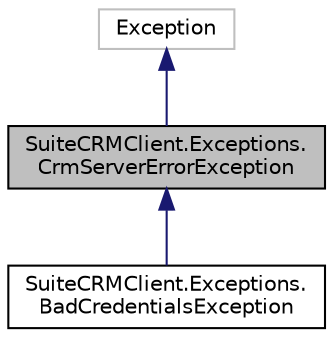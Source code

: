 digraph "SuiteCRMClient.Exceptions.CrmServerErrorException"
{
  edge [fontname="Helvetica",fontsize="10",labelfontname="Helvetica",labelfontsize="10"];
  node [fontname="Helvetica",fontsize="10",shape=record];
  Node0 [label="SuiteCRMClient.Exceptions.\lCrmServerErrorException",height=0.2,width=0.4,color="black", fillcolor="grey75", style="filled", fontcolor="black"];
  Node1 -> Node0 [dir="back",color="midnightblue",fontsize="10",style="solid",fontname="Helvetica"];
  Node1 [label="Exception",height=0.2,width=0.4,color="grey75", fillcolor="white", style="filled"];
  Node0 -> Node2 [dir="back",color="midnightblue",fontsize="10",style="solid",fontname="Helvetica"];
  Node2 [label="SuiteCRMClient.Exceptions.\lBadCredentialsException",height=0.2,width=0.4,color="black", fillcolor="white", style="filled",URL="$class_suite_c_r_m_client_1_1_exceptions_1_1_bad_credentials_exception.html"];
}
